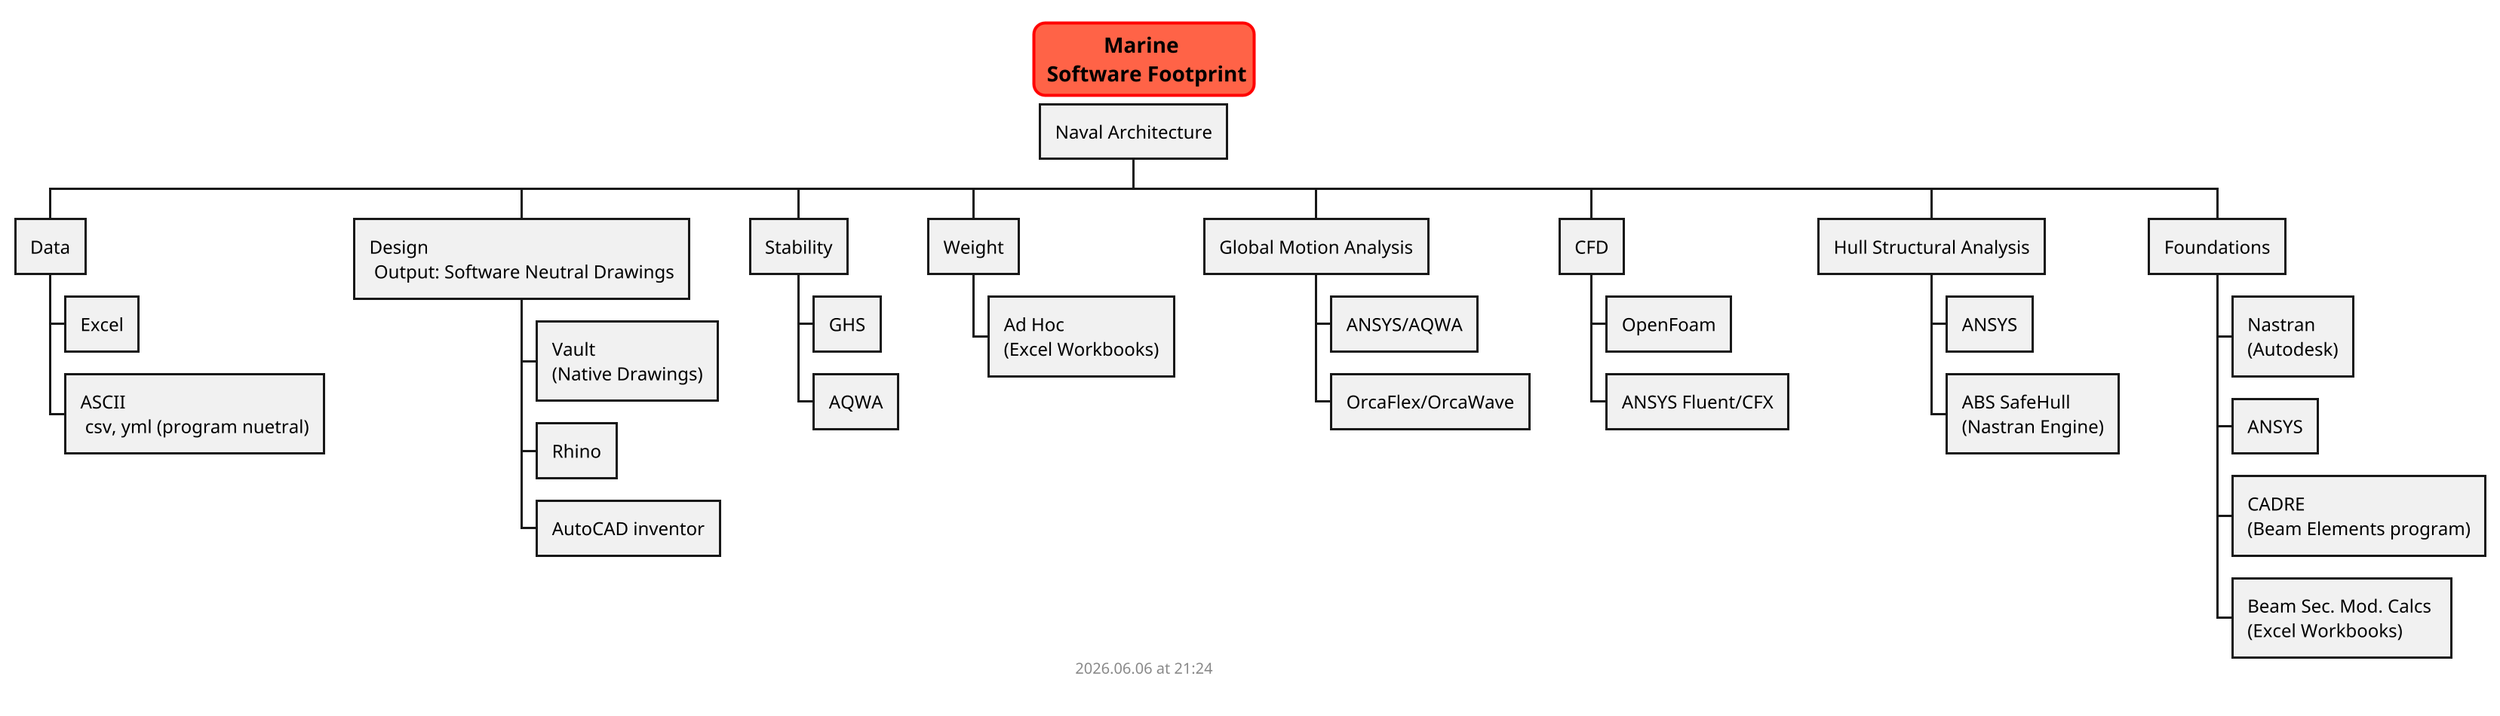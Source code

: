 @startwbs software_footprint

scale 2
skinparam titleBorderRoundCorner 15
skinparam titleBorderThickness 2
skinparam titleBorderColor red
skinparam titleBackgroundColor Tomato

title Marine \n Software Footprint

* Naval Architecture

** Data
*** Excel
*** ASCII \n csv, yml (program nuetral)

** Design \n Output: Software Neutral Drawings
*** Vault \n(Native Drawings)
*** Rhino
*** AutoCAD inventor

** Stability
*** GHS
*** AQWA

** Weight
*** Ad Hoc \n(Excel Workbooks)

** Global Motion Analysis
*** ANSYS/AQWA
*** OrcaFlex/OrcaWave

** CFD
*** OpenFoam
*** ANSYS Fluent/CFX

** Hull Structural Analysis
*** ANSYS
*** ABS SafeHull \n(Nastran Engine)

** Foundations
*** Nastran \n(Autodesk)
*** ANSYS
*** CADRE \n(Beam Elements program)
*** Beam Sec. Mod. Calcs \n(Excel Workbooks)

footer
%date("yyyy.MM.dd' at 'HH:mm")
%filename()
end footer

@endwbs
